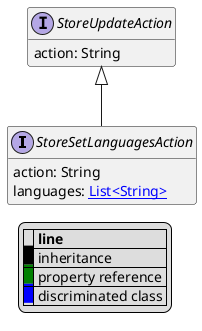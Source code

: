 @startuml

hide empty fields
hide empty methods
legend
|= |= line |
|<back:black>   </back>| inheritance |
|<back:green>   </back>| property reference |
|<back:blue>   </back>| discriminated class |
endlegend
interface StoreSetLanguagesAction [[StoreSetLanguagesAction.svg]] extends StoreUpdateAction {
    action: String
    languages: [[String.svg List<String>]]
}
interface StoreUpdateAction [[StoreUpdateAction.svg]]  {
    action: String
}





@enduml

